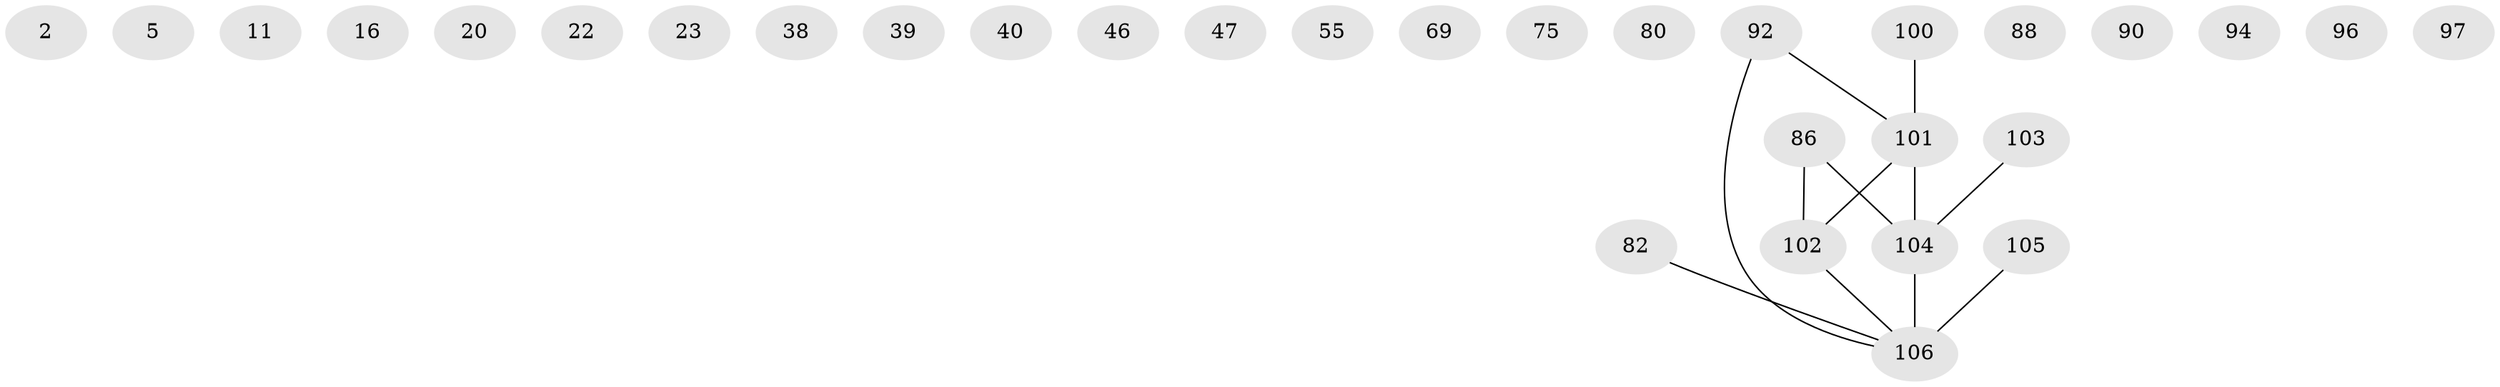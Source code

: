 // original degree distribution, {2: 0.1792452830188679, 0: 0.1792452830188679, 5: 0.07547169811320754, 1: 0.2641509433962264, 3: 0.18867924528301888, 6: 0.009433962264150943, 4: 0.07547169811320754, 7: 0.018867924528301886, 8: 0.009433962264150943}
// Generated by graph-tools (version 1.1) at 2025/42/03/04/25 21:42:53]
// undirected, 31 vertices, 12 edges
graph export_dot {
graph [start="1"]
  node [color=gray90,style=filled];
  2;
  5;
  11;
  16;
  20;
  22;
  23;
  38;
  39;
  40;
  46;
  47;
  55;
  69;
  75;
  80 [super="+76"];
  82;
  86 [super="+52+59"];
  88;
  90;
  92;
  94;
  96 [super="+58"];
  97;
  100;
  101 [super="+98+70+93+99"];
  102 [super="+12+8+77+95"];
  103 [super="+91"];
  104 [super="+73+89"];
  105 [super="+32"];
  106 [super="+14+60+85+41"];
  82 -- 106;
  86 -- 104 [weight=3];
  86 -- 102 [weight=2];
  92 -- 106 [weight=2];
  92 -- 101 [weight=2];
  100 -- 101;
  101 -- 104 [weight=10];
  101 -- 102 [weight=2];
  102 -- 106;
  103 -- 104;
  104 -- 106 [weight=7];
  105 -- 106 [weight=4];
}
